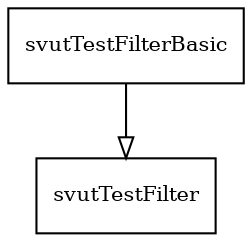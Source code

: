 #!graphviz
digraph G {
        node [ shape="box" fontsize = 10.0 ]

        svutTestFilter
        svutTestFilterBasic

        svutTestFilterBasic -> svutTestFilter [ arrowhead="empty" ]
}
